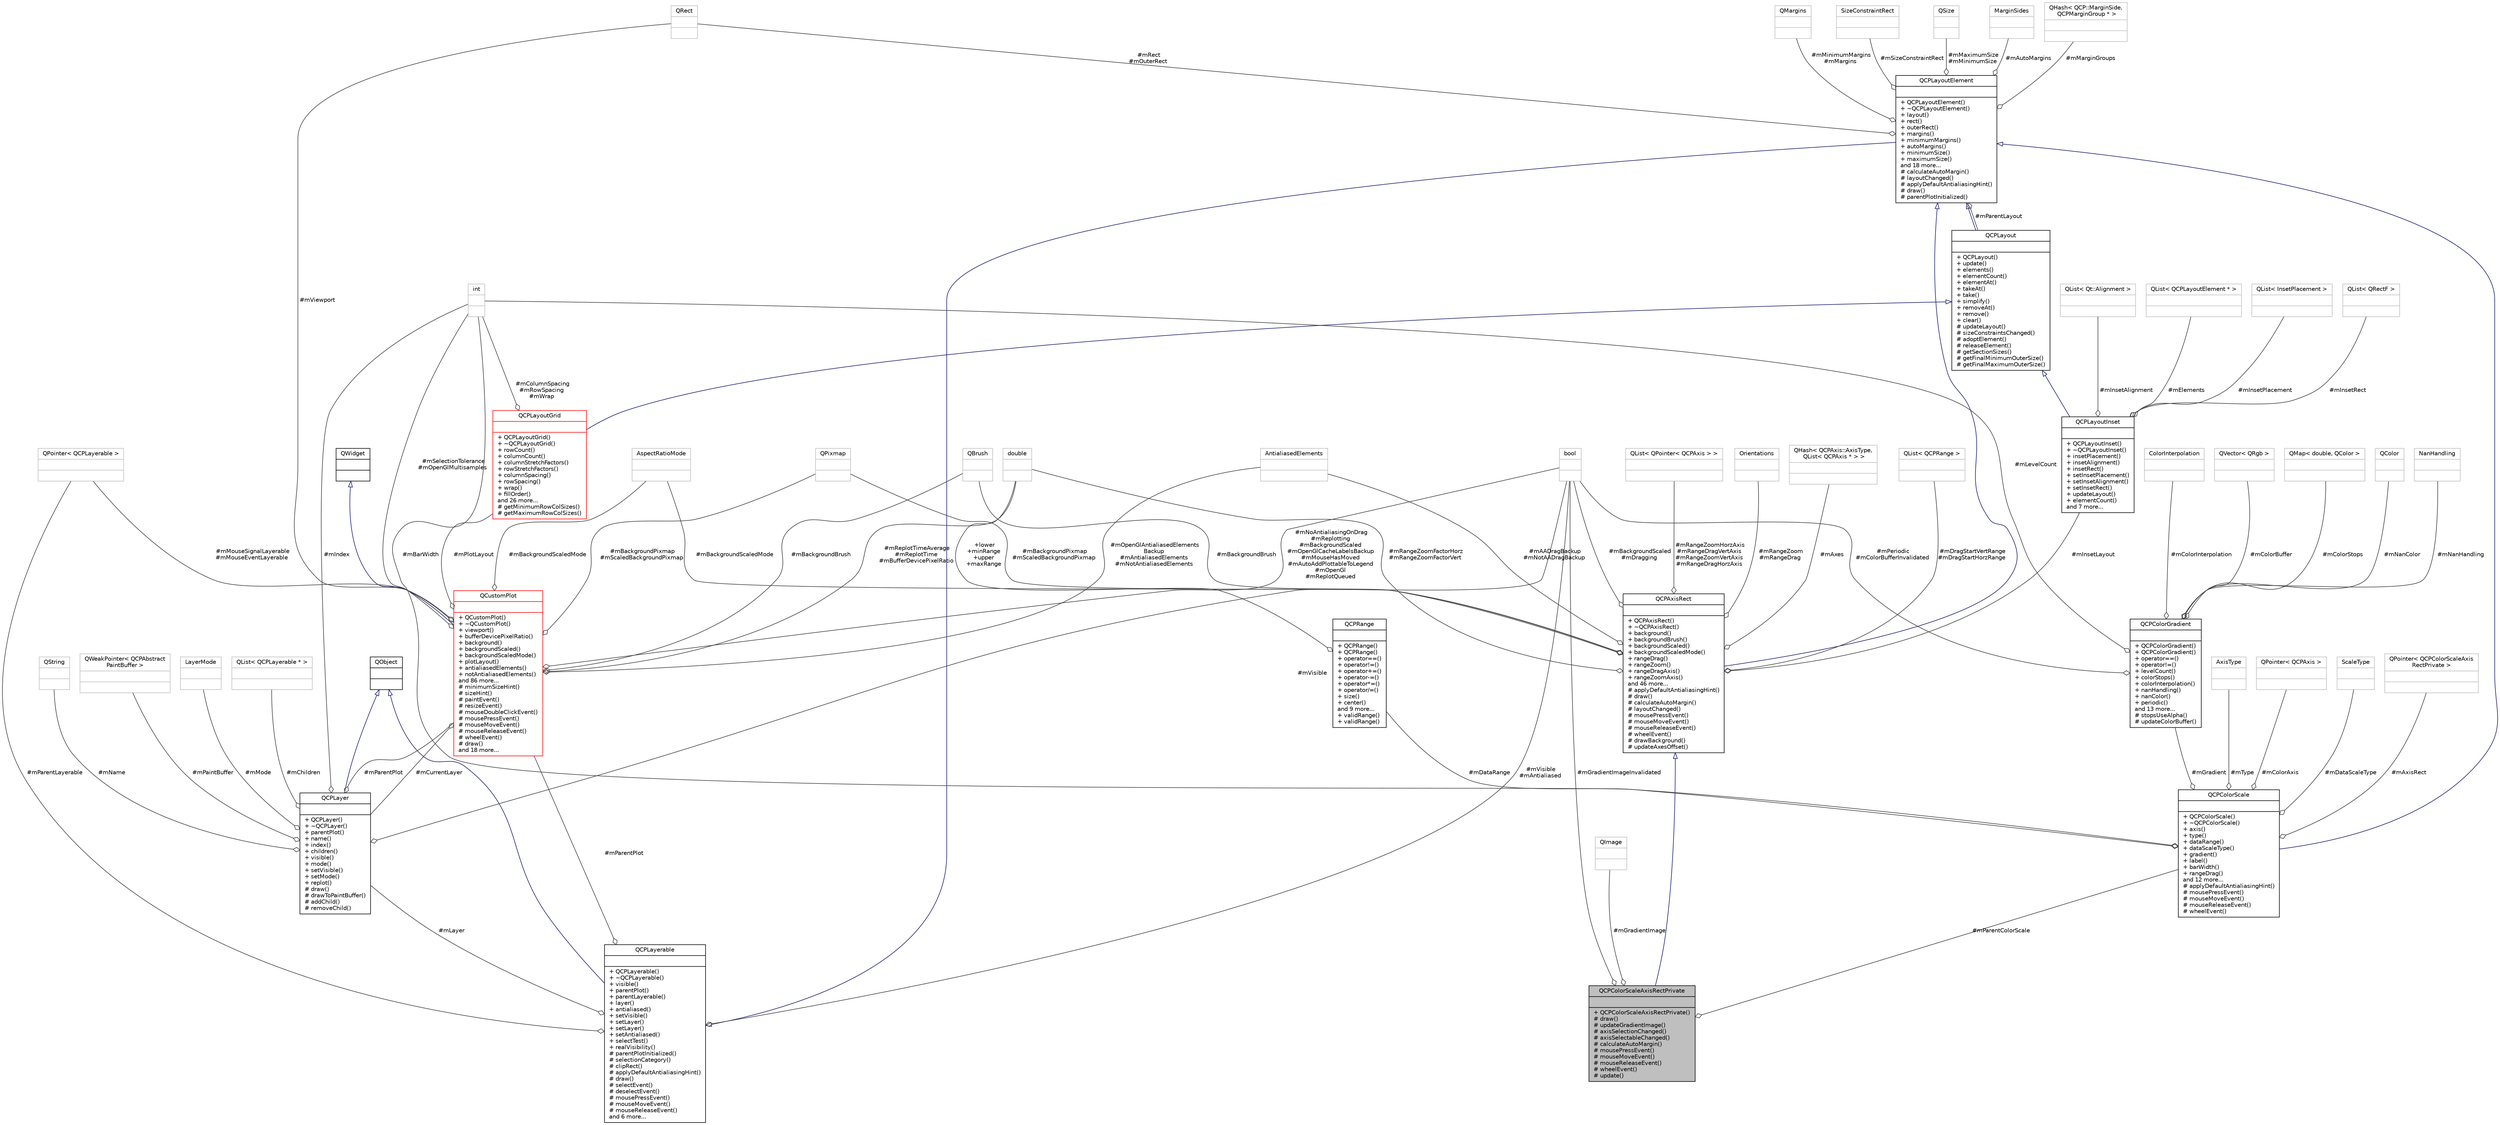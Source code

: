 digraph "QCPColorScaleAxisRectPrivate"
{
 // LATEX_PDF_SIZE
  edge [fontname="Helvetica",fontsize="10",labelfontname="Helvetica",labelfontsize="10"];
  node [fontname="Helvetica",fontsize="10",shape=record];
  Node1 [label="{QCPColorScaleAxisRectPrivate\n||+ QCPColorScaleAxisRectPrivate()\l# draw()\l# updateGradientImage()\l# axisSelectionChanged()\l# axisSelectableChanged()\l# calculateAutoMargin()\l# mousePressEvent()\l# mouseMoveEvent()\l# mouseReleaseEvent()\l# wheelEvent()\l# update()\l}",height=0.2,width=0.4,color="black", fillcolor="grey75", style="filled", fontcolor="black",tooltip=" "];
  Node2 -> Node1 [dir="back",color="midnightblue",fontsize="10",style="solid",arrowtail="onormal",fontname="Helvetica"];
  Node2 [label="{QCPAxisRect\n||+ QCPAxisRect()\l+ ~QCPAxisRect()\l+ background()\l+ backgroundBrush()\l+ backgroundScaled()\l+ backgroundScaledMode()\l+ rangeDrag()\l+ rangeZoom()\l+ rangeDragAxis()\l+ rangeZoomAxis()\land 46 more...\l# applyDefaultAntialiasingHint()\l# draw()\l# calculateAutoMargin()\l# layoutChanged()\l# mousePressEvent()\l# mouseMoveEvent()\l# mouseReleaseEvent()\l# wheelEvent()\l# drawBackground()\l# updateAxesOffset()\l}",height=0.2,width=0.4,color="black", fillcolor="white", style="filled",URL="$classQCPAxisRect.html",tooltip="Holds multiple axes and arranges them in a rectangular shape."];
  Node3 -> Node2 [dir="back",color="midnightblue",fontsize="10",style="solid",arrowtail="onormal",fontname="Helvetica"];
  Node3 [label="{QCPLayoutElement\n||+ QCPLayoutElement()\l+ ~QCPLayoutElement()\l+ layout()\l+ rect()\l+ outerRect()\l+ margins()\l+ minimumMargins()\l+ autoMargins()\l+ minimumSize()\l+ maximumSize()\land 18 more...\l# calculateAutoMargin()\l# layoutChanged()\l# applyDefaultAntialiasingHint()\l# draw()\l# parentPlotInitialized()\l}",height=0.2,width=0.4,color="black", fillcolor="white", style="filled",URL="$classQCPLayoutElement.html",tooltip="The abstract base class for all objects that form the layout system."];
  Node4 -> Node3 [dir="back",color="midnightblue",fontsize="10",style="solid",arrowtail="onormal",fontname="Helvetica"];
  Node4 [label="{QCPLayerable\n||+ QCPLayerable()\l+ ~QCPLayerable()\l+ visible()\l+ parentPlot()\l+ parentLayerable()\l+ layer()\l+ antialiased()\l+ setVisible()\l+ setLayer()\l+ setLayer()\l+ setAntialiased()\l+ selectTest()\l+ realVisibility()\l# parentPlotInitialized()\l# selectionCategory()\l# clipRect()\l# applyDefaultAntialiasingHint()\l# draw()\l# selectEvent()\l# deselectEvent()\l# mousePressEvent()\l# mouseMoveEvent()\l# mouseReleaseEvent()\land 6 more...\l}",height=0.2,width=0.4,color="black", fillcolor="white", style="filled",URL="$classQCPLayerable.html",tooltip="Base class for all drawable objects."];
  Node5 -> Node4 [dir="back",color="midnightblue",fontsize="10",style="solid",arrowtail="onormal",fontname="Helvetica"];
  Node5 [label="{QObject\n||}",height=0.2,width=0.4,color="black", fillcolor="white", style="filled",URL="$classQObject.html",tooltip=" "];
  Node6 -> Node4 [color="grey25",fontsize="10",style="solid",label=" #mLayer" ,arrowhead="odiamond",fontname="Helvetica"];
  Node6 [label="{QCPLayer\n||+ QCPLayer()\l+ ~QCPLayer()\l+ parentPlot()\l+ name()\l+ index()\l+ children()\l+ visible()\l+ mode()\l+ setVisible()\l+ setMode()\l+ replot()\l# draw()\l# drawToPaintBuffer()\l# addChild()\l# removeChild()\l}",height=0.2,width=0.4,color="black", fillcolor="white", style="filled",URL="$classQCPLayer.html",tooltip="A layer that may contain objects, to control the rendering order."];
  Node5 -> Node6 [dir="back",color="midnightblue",fontsize="10",style="solid",arrowtail="onormal",fontname="Helvetica"];
  Node7 -> Node6 [color="grey25",fontsize="10",style="solid",label=" #mName" ,arrowhead="odiamond",fontname="Helvetica"];
  Node7 [label="{QString\n||}",height=0.2,width=0.4,color="grey75", fillcolor="white", style="filled",tooltip=" "];
  Node8 -> Node6 [color="grey25",fontsize="10",style="solid",label=" #mIndex" ,arrowhead="odiamond",fontname="Helvetica"];
  Node8 [label="{int\n||}",height=0.2,width=0.4,color="grey75", fillcolor="white", style="filled",tooltip=" "];
  Node9 -> Node6 [color="grey25",fontsize="10",style="solid",label=" #mPaintBuffer" ,arrowhead="odiamond",fontname="Helvetica"];
  Node9 [label="{QWeakPointer\< QCPAbstract\lPaintBuffer \>\n||}",height=0.2,width=0.4,color="grey75", fillcolor="white", style="filled",tooltip=" "];
  Node10 -> Node6 [color="grey25",fontsize="10",style="solid",label=" #mVisible" ,arrowhead="odiamond",fontname="Helvetica"];
  Node10 [label="{bool\n||}",height=0.2,width=0.4,color="grey75", fillcolor="white", style="filled",tooltip=" "];
  Node11 -> Node6 [color="grey25",fontsize="10",style="solid",label=" #mParentPlot" ,arrowhead="odiamond",fontname="Helvetica"];
  Node11 [label="{QCustomPlot\n||+ QCustomPlot()\l+ ~QCustomPlot()\l+ viewport()\l+ bufferDevicePixelRatio()\l+ background()\l+ backgroundScaled()\l+ backgroundScaledMode()\l+ plotLayout()\l+ antialiasedElements()\l+ notAntialiasedElements()\land 86 more...\l# minimumSizeHint()\l# sizeHint()\l# paintEvent()\l# resizeEvent()\l# mouseDoubleClickEvent()\l# mousePressEvent()\l# mouseMoveEvent()\l# mouseReleaseEvent()\l# wheelEvent()\l# draw()\land 18 more...\l}",height=0.2,width=0.4,color="red", fillcolor="white", style="filled",URL="$classQCustomPlot.html",tooltip="The central class of the library. This is the QWidget which displays the plot and interacts with the ..."];
  Node12 -> Node11 [dir="back",color="midnightblue",fontsize="10",style="solid",arrowtail="onormal",fontname="Helvetica"];
  Node12 [label="{QWidget\n||}",height=0.2,width=0.4,color="black", fillcolor="white", style="filled",URL="$classQWidget.html",tooltip=" "];
  Node6 -> Node11 [color="grey25",fontsize="10",style="solid",label=" #mCurrentLayer" ,arrowhead="odiamond",fontname="Helvetica"];
  Node13 -> Node11 [color="grey25",fontsize="10",style="solid",label=" #mPlotLayout" ,arrowhead="odiamond",fontname="Helvetica"];
  Node13 [label="{QCPLayoutGrid\n||+ QCPLayoutGrid()\l+ ~QCPLayoutGrid()\l+ rowCount()\l+ columnCount()\l+ columnStretchFactors()\l+ rowStretchFactors()\l+ columnSpacing()\l+ rowSpacing()\l+ wrap()\l+ fillOrder()\land 26 more...\l# getMinimumRowColSizes()\l# getMaximumRowColSizes()\l}",height=0.2,width=0.4,color="red", fillcolor="white", style="filled",URL="$classQCPLayoutGrid.html",tooltip="A layout that arranges child elements in a grid."];
  Node14 -> Node13 [dir="back",color="midnightblue",fontsize="10",style="solid",arrowtail="onormal",fontname="Helvetica"];
  Node14 [label="{QCPLayout\n||+ QCPLayout()\l+ update()\l+ elements()\l+ elementCount()\l+ elementAt()\l+ takeAt()\l+ take()\l+ simplify()\l+ removeAt()\l+ remove()\l+ clear()\l# updateLayout()\l# sizeConstraintsChanged()\l# adoptElement()\l# releaseElement()\l# getSectionSizes()\l# getFinalMinimumOuterSize()\l# getFinalMaximumOuterSize()\l}",height=0.2,width=0.4,color="black", fillcolor="white", style="filled",URL="$classQCPLayout.html",tooltip="The abstract base class for layouts."];
  Node3 -> Node14 [dir="back",color="midnightblue",fontsize="10",style="solid",arrowtail="onormal",fontname="Helvetica"];
  Node8 -> Node13 [color="grey25",fontsize="10",style="solid",label=" #mColumnSpacing\n#mRowSpacing\n#mWrap" ,arrowhead="odiamond",fontname="Helvetica"];
  Node21 -> Node11 [color="grey25",fontsize="10",style="solid",label=" #mReplotTimeAverage\n#mReplotTime\n#mBufferDevicePixelRatio" ,arrowhead="odiamond",fontname="Helvetica"];
  Node21 [label="{double\n||}",height=0.2,width=0.4,color="grey75", fillcolor="white", style="filled",tooltip=" "];
  Node52 -> Node11 [color="grey25",fontsize="10",style="solid",label=" #mBackgroundPixmap\n#mScaledBackgroundPixmap" ,arrowhead="odiamond",fontname="Helvetica"];
  Node52 [label="{QPixmap\n||}",height=0.2,width=0.4,color="grey75", fillcolor="white", style="filled",tooltip=" "];
  Node53 -> Node11 [color="grey25",fontsize="10",style="solid",label=" #mMouseSignalLayerable\n#mMouseEventLayerable" ,arrowhead="odiamond",fontname="Helvetica"];
  Node53 [label="{QPointer\< QCPLayerable \>\n||}",height=0.2,width=0.4,color="grey75", fillcolor="white", style="filled",tooltip=" "];
  Node8 -> Node11 [color="grey25",fontsize="10",style="solid",label=" #mSelectionTolerance\n#mOpenGlMultisamples" ,arrowhead="odiamond",fontname="Helvetica"];
  Node10 -> Node11 [color="grey25",fontsize="10",style="solid",label=" #mNoAntialiasingOnDrag\n#mReplotting\n#mBackgroundScaled\n#mOpenGlCacheLabelsBackup\n#mMouseHasMoved\n#mAutoAddPlottableToLegend\n#mOpenGl\n#mReplotQueued" ,arrowhead="odiamond",fontname="Helvetica"];
  Node24 -> Node11 [color="grey25",fontsize="10",style="solid",label=" #mBackgroundBrush" ,arrowhead="odiamond",fontname="Helvetica"];
  Node24 [label="{QBrush\n||}",height=0.2,width=0.4,color="grey75", fillcolor="white", style="filled",tooltip=" "];
  Node48 -> Node11 [color="grey25",fontsize="10",style="solid",label=" #mOpenGlAntialiasedElements\lBackup\n#mAntialiasedElements\n#mNotAntialiasedElements" ,arrowhead="odiamond",fontname="Helvetica"];
  Node48 [label="{AntialiasedElements\n||}",height=0.2,width=0.4,color="grey75", fillcolor="white", style="filled",tooltip=" "];
  Node57 -> Node11 [color="grey25",fontsize="10",style="solid",label=" #mBackgroundScaledMode" ,arrowhead="odiamond",fontname="Helvetica"];
  Node57 [label="{AspectRatioMode\n||}",height=0.2,width=0.4,color="grey75", fillcolor="white", style="filled",tooltip=" "];
  Node25 -> Node11 [color="grey25",fontsize="10",style="solid",label=" #mViewport" ,arrowhead="odiamond",fontname="Helvetica"];
  Node25 [label="{QRect\n||}",height=0.2,width=0.4,color="grey75", fillcolor="white", style="filled",tooltip=" "];
  Node59 -> Node6 [color="grey25",fontsize="10",style="solid",label=" #mMode" ,arrowhead="odiamond",fontname="Helvetica"];
  Node59 [label="{LayerMode\n||}",height=0.2,width=0.4,color="grey75", fillcolor="white", style="filled",tooltip=" "];
  Node60 -> Node6 [color="grey25",fontsize="10",style="solid",label=" #mChildren" ,arrowhead="odiamond",fontname="Helvetica"];
  Node60 [label="{QList\< QCPLayerable * \>\n||}",height=0.2,width=0.4,color="grey75", fillcolor="white", style="filled",tooltip=" "];
  Node53 -> Node4 [color="grey25",fontsize="10",style="solid",label=" #mParentLayerable" ,arrowhead="odiamond",fontname="Helvetica"];
  Node10 -> Node4 [color="grey25",fontsize="10",style="solid",label=" #mVisible\n#mAntialiased" ,arrowhead="odiamond",fontname="Helvetica"];
  Node11 -> Node4 [color="grey25",fontsize="10",style="solid",label=" #mParentPlot" ,arrowhead="odiamond",fontname="Helvetica"];
  Node61 -> Node3 [color="grey25",fontsize="10",style="solid",label=" #mMinimumMargins\n#mMargins" ,arrowhead="odiamond",fontname="Helvetica"];
  Node61 [label="{QMargins\n||}",height=0.2,width=0.4,color="grey75", fillcolor="white", style="filled",tooltip=" "];
  Node14 -> Node3 [color="grey25",fontsize="10",style="solid",label=" #mParentLayout" ,arrowhead="odiamond",fontname="Helvetica"];
  Node62 -> Node3 [color="grey25",fontsize="10",style="solid",label=" #mSizeConstraintRect" ,arrowhead="odiamond",fontname="Helvetica"];
  Node62 [label="{SizeConstraintRect\n||}",height=0.2,width=0.4,color="grey75", fillcolor="white", style="filled",tooltip=" "];
  Node56 -> Node3 [color="grey25",fontsize="10",style="solid",label=" #mMaximumSize\n#mMinimumSize" ,arrowhead="odiamond",fontname="Helvetica"];
  Node56 [label="{QSize\n||}",height=0.2,width=0.4,color="grey75", fillcolor="white", style="filled",tooltip=" "];
  Node63 -> Node3 [color="grey25",fontsize="10",style="solid",label=" #mAutoMargins" ,arrowhead="odiamond",fontname="Helvetica"];
  Node63 [label="{MarginSides\n||}",height=0.2,width=0.4,color="grey75", fillcolor="white", style="filled",tooltip=" "];
  Node25 -> Node3 [color="grey25",fontsize="10",style="solid",label=" #mRect\n#mOuterRect" ,arrowhead="odiamond",fontname="Helvetica"];
  Node64 -> Node3 [color="grey25",fontsize="10",style="solid",label=" #mMarginGroups" ,arrowhead="odiamond",fontname="Helvetica"];
  Node64 [label="{QHash\< QCP::MarginSide,\l QCPMarginGroup * \>\n||}",height=0.2,width=0.4,color="grey75", fillcolor="white", style="filled",tooltip=" "];
  Node65 -> Node2 [color="grey25",fontsize="10",style="solid",label=" #mInsetLayout" ,arrowhead="odiamond",fontname="Helvetica"];
  Node65 [label="{QCPLayoutInset\n||+ QCPLayoutInset()\l+ ~QCPLayoutInset()\l+ insetPlacement()\l+ insetAlignment()\l+ insetRect()\l+ setInsetPlacement()\l+ setInsetAlignment()\l+ setInsetRect()\l+ updateLayout()\l+ elementCount()\land 7 more...\l}",height=0.2,width=0.4,color="black", fillcolor="white", style="filled",URL="$classQCPLayoutInset.html",tooltip="A layout that places child elements aligned to the border or arbitrarily positioned."];
  Node14 -> Node65 [dir="back",color="midnightblue",fontsize="10",style="solid",arrowtail="onormal",fontname="Helvetica"];
  Node66 -> Node65 [color="grey25",fontsize="10",style="solid",label=" #mInsetRect" ,arrowhead="odiamond",fontname="Helvetica"];
  Node66 [label="{QList\< QRectF \>\n||}",height=0.2,width=0.4,color="grey75", fillcolor="white", style="filled",tooltip=" "];
  Node67 -> Node65 [color="grey25",fontsize="10",style="solid",label=" #mInsetAlignment" ,arrowhead="odiamond",fontname="Helvetica"];
  Node67 [label="{QList\< Qt::Alignment \>\n||}",height=0.2,width=0.4,color="grey75", fillcolor="white", style="filled",tooltip=" "];
  Node68 -> Node65 [color="grey25",fontsize="10",style="solid",label=" #mElements" ,arrowhead="odiamond",fontname="Helvetica"];
  Node68 [label="{QList\< QCPLayoutElement * \>\n||}",height=0.2,width=0.4,color="grey75", fillcolor="white", style="filled",tooltip=" "];
  Node69 -> Node65 [color="grey25",fontsize="10",style="solid",label=" #mInsetPlacement" ,arrowhead="odiamond",fontname="Helvetica"];
  Node69 [label="{QList\< InsetPlacement \>\n||}",height=0.2,width=0.4,color="grey75", fillcolor="white", style="filled",tooltip=" "];
  Node70 -> Node2 [color="grey25",fontsize="10",style="solid",label=" #mRangeZoomHorzAxis\n#mRangeDragVertAxis\n#mRangeZoomVertAxis\n#mRangeDragHorzAxis" ,arrowhead="odiamond",fontname="Helvetica"];
  Node70 [label="{QList\< QPointer\< QCPAxis \> \>\n||}",height=0.2,width=0.4,color="grey75", fillcolor="white", style="filled",tooltip=" "];
  Node21 -> Node2 [color="grey25",fontsize="10",style="solid",label=" #mRangeZoomFactorHorz\n#mRangeZoomFactorVert" ,arrowhead="odiamond",fontname="Helvetica"];
  Node71 -> Node2 [color="grey25",fontsize="10",style="solid",label=" #mRangeZoom\n#mRangeDrag" ,arrowhead="odiamond",fontname="Helvetica"];
  Node71 [label="{Orientations\n||}",height=0.2,width=0.4,color="grey75", fillcolor="white", style="filled",tooltip=" "];
  Node52 -> Node2 [color="grey25",fontsize="10",style="solid",label=" #mBackgroundPixmap\n#mScaledBackgroundPixmap" ,arrowhead="odiamond",fontname="Helvetica"];
  Node10 -> Node2 [color="grey25",fontsize="10",style="solid",label=" #mBackgroundScaled\n#mDragging" ,arrowhead="odiamond",fontname="Helvetica"];
  Node48 -> Node2 [color="grey25",fontsize="10",style="solid",label=" #mAADragBackup\n#mNotAADragBackup" ,arrowhead="odiamond",fontname="Helvetica"];
  Node24 -> Node2 [color="grey25",fontsize="10",style="solid",label=" #mBackgroundBrush" ,arrowhead="odiamond",fontname="Helvetica"];
  Node72 -> Node2 [color="grey25",fontsize="10",style="solid",label=" #mAxes" ,arrowhead="odiamond",fontname="Helvetica"];
  Node72 [label="{QHash\< QCPAxis::AxisType,\l QList\< QCPAxis * \> \>\n||}",height=0.2,width=0.4,color="grey75", fillcolor="white", style="filled",tooltip=" "];
  Node57 -> Node2 [color="grey25",fontsize="10",style="solid",label=" #mBackgroundScaledMode" ,arrowhead="odiamond",fontname="Helvetica"];
  Node73 -> Node2 [color="grey25",fontsize="10",style="solid",label=" #mDragStartVertRange\n#mDragStartHorzRange" ,arrowhead="odiamond",fontname="Helvetica"];
  Node73 [label="{QList\< QCPRange \>\n||}",height=0.2,width=0.4,color="grey75", fillcolor="white", style="filled",tooltip=" "];
  Node10 -> Node1 [color="grey25",fontsize="10",style="solid",label=" #mGradientImageInvalidated" ,arrowhead="odiamond",fontname="Helvetica"];
  Node74 -> Node1 [color="grey25",fontsize="10",style="solid",label=" #mGradientImage" ,arrowhead="odiamond",fontname="Helvetica"];
  Node74 [label="{QImage\n||}",height=0.2,width=0.4,color="grey75", fillcolor="white", style="filled",tooltip=" "];
  Node75 -> Node1 [color="grey25",fontsize="10",style="solid",label=" #mParentColorScale" ,arrowhead="odiamond",fontname="Helvetica"];
  Node75 [label="{QCPColorScale\n||+ QCPColorScale()\l+ ~QCPColorScale()\l+ axis()\l+ type()\l+ dataRange()\l+ dataScaleType()\l+ gradient()\l+ label()\l+ barWidth()\l+ rangeDrag()\land 12 more...\l# applyDefaultAntialiasingHint()\l# mousePressEvent()\l# mouseMoveEvent()\l# mouseReleaseEvent()\l# wheelEvent()\l}",height=0.2,width=0.4,color="black", fillcolor="white", style="filled",URL="$classQCPColorScale.html",tooltip="A color scale for use with color coding data such as QCPColorMap."];
  Node3 -> Node75 [dir="back",color="midnightblue",fontsize="10",style="solid",arrowtail="onormal",fontname="Helvetica"];
  Node34 -> Node75 [color="grey25",fontsize="10",style="solid",label=" #mDataRange" ,arrowhead="odiamond",fontname="Helvetica"];
  Node34 [label="{QCPRange\n||+ QCPRange()\l+ QCPRange()\l+ operator==()\l+ operator!=()\l+ operator+=()\l+ operator-=()\l+ operator*=()\l+ operator/=()\l+ size()\l+ center()\land 9 more...\l+ validRange()\l+ validRange()\l}",height=0.2,width=0.4,color="black", fillcolor="white", style="filled",URL="$classQCPRange.html",tooltip="Represents the range an axis is encompassing."];
  Node21 -> Node34 [color="grey25",fontsize="10",style="solid",label=" +lower\n+minRange\n+upper\n+maxRange" ,arrowhead="odiamond",fontname="Helvetica"];
  Node39 -> Node75 [color="grey25",fontsize="10",style="solid",label=" #mType" ,arrowhead="odiamond",fontname="Helvetica"];
  Node39 [label="{AxisType\n||}",height=0.2,width=0.4,color="grey75", fillcolor="white", style="filled",tooltip=" "];
  Node76 -> Node75 [color="grey25",fontsize="10",style="solid",label=" #mGradient" ,arrowhead="odiamond",fontname="Helvetica"];
  Node76 [label="{QCPColorGradient\n||+ QCPColorGradient()\l+ QCPColorGradient()\l+ operator==()\l+ operator!=()\l+ levelCount()\l+ colorStops()\l+ colorInterpolation()\l+ nanHandling()\l+ nanColor()\l+ periodic()\land 13 more...\l# stopsUseAlpha()\l# updateColorBuffer()\l}",height=0.2,width=0.4,color="black", fillcolor="white", style="filled",URL="$classQCPColorGradient.html",tooltip="Defines a color gradient for use with e.g. QCPColorMap."];
  Node35 -> Node76 [color="grey25",fontsize="10",style="solid",label=" #mNanColor" ,arrowhead="odiamond",fontname="Helvetica"];
  Node35 [label="{QColor\n||}",height=0.2,width=0.4,color="grey75", fillcolor="white", style="filled",tooltip=" "];
  Node77 -> Node76 [color="grey25",fontsize="10",style="solid",label=" #mNanHandling" ,arrowhead="odiamond",fontname="Helvetica"];
  Node77 [label="{NanHandling\n||}",height=0.2,width=0.4,color="grey75", fillcolor="white", style="filled",tooltip=" "];
  Node78 -> Node76 [color="grey25",fontsize="10",style="solid",label=" #mColorInterpolation" ,arrowhead="odiamond",fontname="Helvetica"];
  Node78 [label="{ColorInterpolation\n||}",height=0.2,width=0.4,color="grey75", fillcolor="white", style="filled",tooltip=" "];
  Node8 -> Node76 [color="grey25",fontsize="10",style="solid",label=" #mLevelCount" ,arrowhead="odiamond",fontname="Helvetica"];
  Node10 -> Node76 [color="grey25",fontsize="10",style="solid",label=" #mPeriodic\n#mColorBufferInvalidated" ,arrowhead="odiamond",fontname="Helvetica"];
  Node79 -> Node76 [color="grey25",fontsize="10",style="solid",label=" #mColorBuffer" ,arrowhead="odiamond",fontname="Helvetica"];
  Node79 [label="{QVector\< QRgb \>\n||}",height=0.2,width=0.4,color="grey75", fillcolor="white", style="filled",tooltip=" "];
  Node80 -> Node76 [color="grey25",fontsize="10",style="solid",label=" #mColorStops" ,arrowhead="odiamond",fontname="Helvetica"];
  Node80 [label="{QMap\< double, QColor \>\n||}",height=0.2,width=0.4,color="grey75", fillcolor="white", style="filled",tooltip=" "];
  Node81 -> Node75 [color="grey25",fontsize="10",style="solid",label=" #mColorAxis" ,arrowhead="odiamond",fontname="Helvetica"];
  Node81 [label="{QPointer\< QCPAxis \>\n||}",height=0.2,width=0.4,color="grey75", fillcolor="white", style="filled",tooltip=" "];
  Node31 -> Node75 [color="grey25",fontsize="10",style="solid",label=" #mDataScaleType" ,arrowhead="odiamond",fontname="Helvetica"];
  Node31 [label="{ScaleType\n||}",height=0.2,width=0.4,color="grey75", fillcolor="white", style="filled",tooltip=" "];
  Node82 -> Node75 [color="grey25",fontsize="10",style="solid",label=" #mAxisRect" ,arrowhead="odiamond",fontname="Helvetica"];
  Node82 [label="{QPointer\< QCPColorScaleAxis\lRectPrivate \>\n||}",height=0.2,width=0.4,color="grey75", fillcolor="white", style="filled",tooltip=" "];
  Node8 -> Node75 [color="grey25",fontsize="10",style="solid",label=" #mBarWidth" ,arrowhead="odiamond",fontname="Helvetica"];
}
